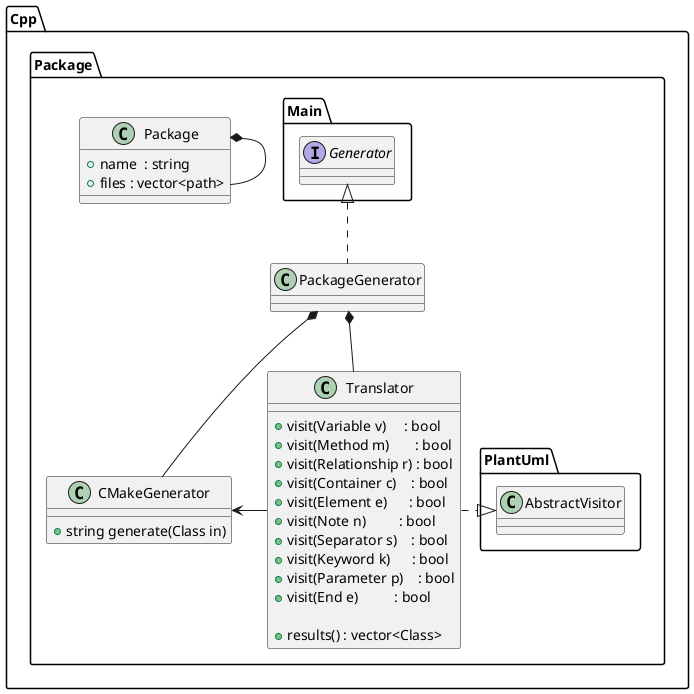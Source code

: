 @startuml Package

namespace Cpp {
    namespace Package {
        ' *************** ALGORITHMS ***************
        class CMakeGenerator {
            +string generate(Class in)
        }

        class Translator
        {
            +visit(Variable v)     : bool
            +visit(Method m)       : bool
            +visit(Relationship r) : bool
            +visit(Container c)    : bool
            +visit(Element e)      : bool
            +visit(Note n)         : bool
            +visit(Separator s)    : bool
            +visit(Keyword k)      : bool
            +visit(Parameter p)    : bool
            +visit(End e)          : bool

            +results() : vector<Class>
        }
        Translator .|> PlantUml.AbstractVisitor
        Translator -left-> CMakeGenerator


        class PackageGenerator implements Main.Generator {
        }
        PackageGenerator *-- Translator
        PackageGenerator *-- CMakeGenerator

        class Package
        {
            +name  : string
            +files : vector<path>
        }
        Package *-- Package
    }
}
@enduml
